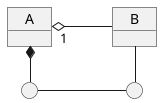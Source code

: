 @startuml mod07ima06
skinparam Linetype ortho
object "   A   " as aa
object "   B   " as bb
circle " " as cc
circle " " as dd
left to right direction
aa "1" o-- bb
aa *-right- cc
cc -- dd
dd -left- bb
@enduml
